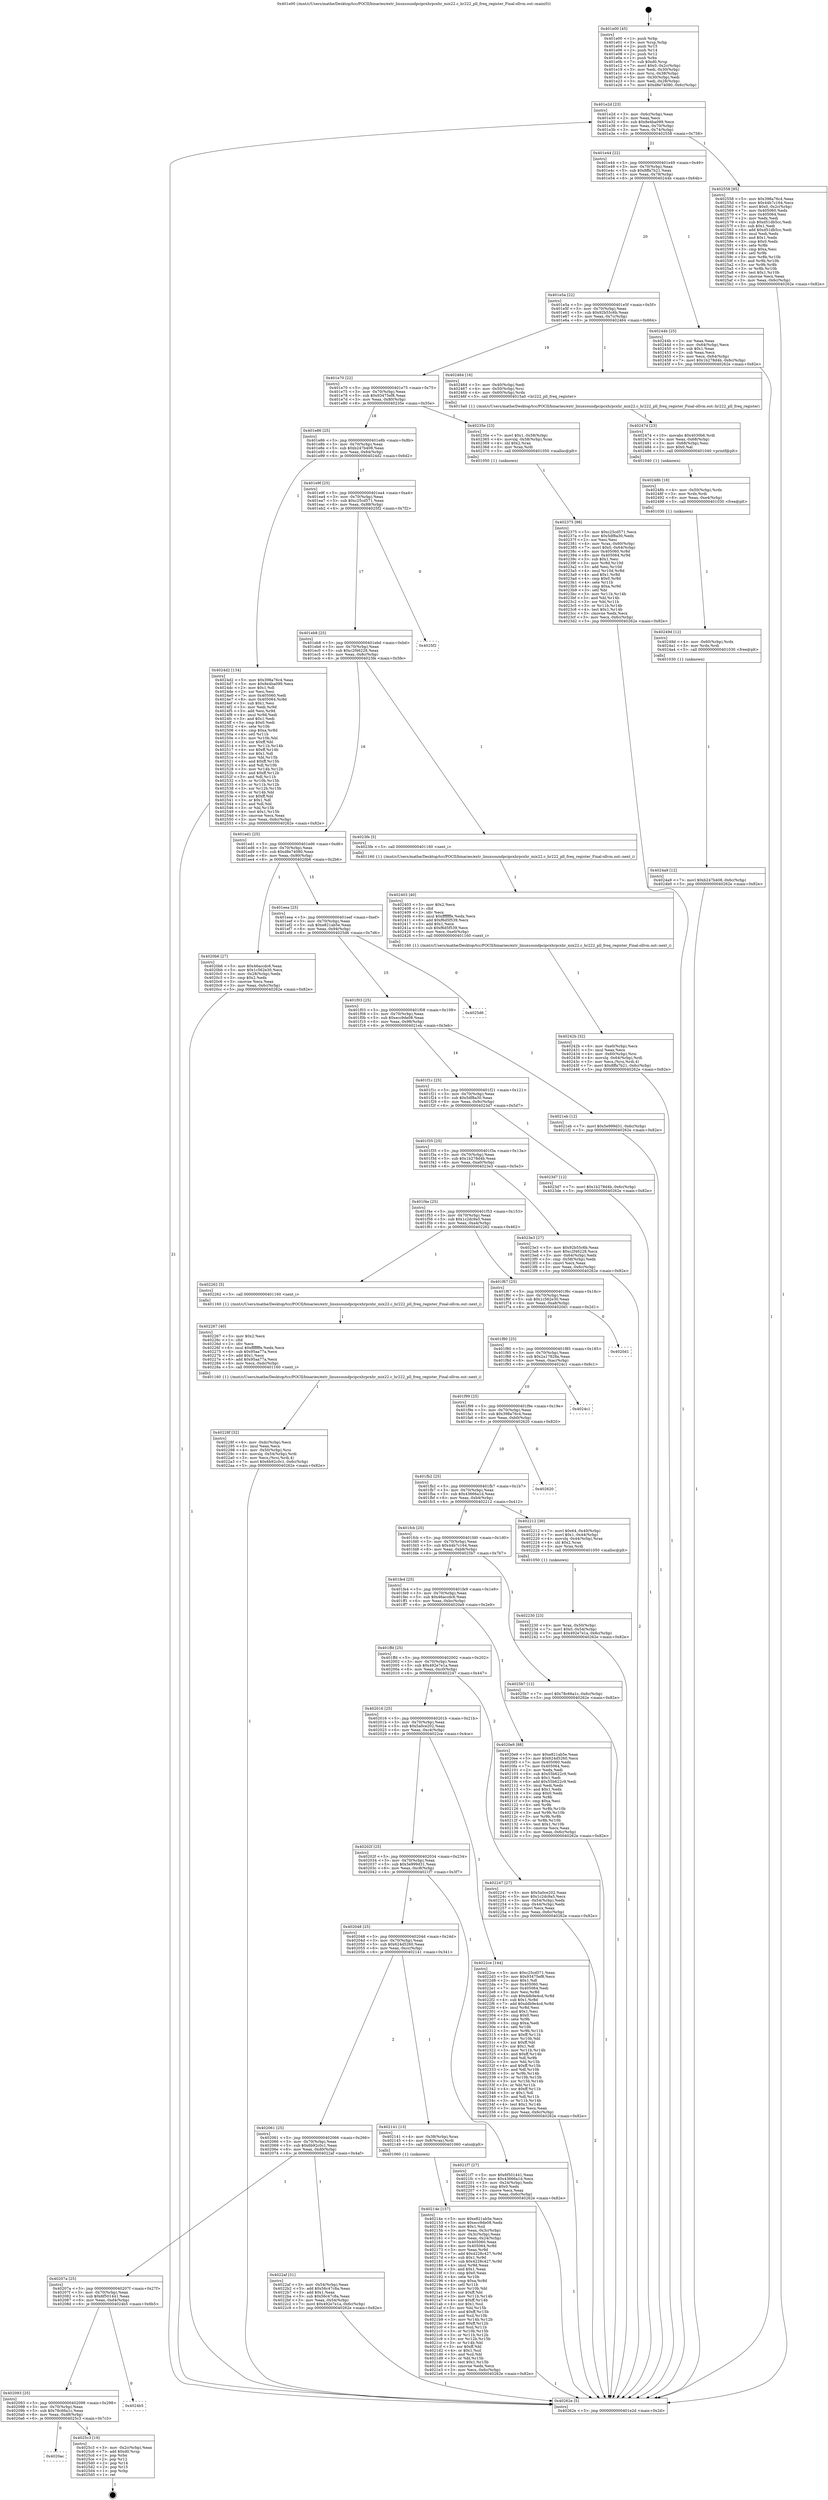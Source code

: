 digraph "0x401e00" {
  label = "0x401e00 (/mnt/c/Users/mathe/Desktop/tcc/POCII/binaries/extr_linuxsoundpcipcxhrpcxhr_mix22.c_hr222_pll_freq_register_Final-ollvm.out::main(0))"
  labelloc = "t"
  node[shape=record]

  Entry [label="",width=0.3,height=0.3,shape=circle,fillcolor=black,style=filled]
  "0x401e2d" [label="{
     0x401e2d [23]\l
     | [instrs]\l
     &nbsp;&nbsp;0x401e2d \<+3\>: mov -0x6c(%rbp),%eax\l
     &nbsp;&nbsp;0x401e30 \<+2\>: mov %eax,%ecx\l
     &nbsp;&nbsp;0x401e32 \<+6\>: sub $0x8e4ba099,%ecx\l
     &nbsp;&nbsp;0x401e38 \<+3\>: mov %eax,-0x70(%rbp)\l
     &nbsp;&nbsp;0x401e3b \<+3\>: mov %ecx,-0x74(%rbp)\l
     &nbsp;&nbsp;0x401e3e \<+6\>: je 0000000000402558 \<main+0x758\>\l
  }"]
  "0x402558" [label="{
     0x402558 [95]\l
     | [instrs]\l
     &nbsp;&nbsp;0x402558 \<+5\>: mov $0x398a76c4,%eax\l
     &nbsp;&nbsp;0x40255d \<+5\>: mov $0x44b7c164,%ecx\l
     &nbsp;&nbsp;0x402562 \<+7\>: movl $0x0,-0x2c(%rbp)\l
     &nbsp;&nbsp;0x402569 \<+7\>: mov 0x405060,%edx\l
     &nbsp;&nbsp;0x402570 \<+7\>: mov 0x405064,%esi\l
     &nbsp;&nbsp;0x402577 \<+2\>: mov %edx,%edi\l
     &nbsp;&nbsp;0x402579 \<+6\>: sub $0xd51db5cc,%edi\l
     &nbsp;&nbsp;0x40257f \<+3\>: sub $0x1,%edi\l
     &nbsp;&nbsp;0x402582 \<+6\>: add $0xd51db5cc,%edi\l
     &nbsp;&nbsp;0x402588 \<+3\>: imul %edi,%edx\l
     &nbsp;&nbsp;0x40258b \<+3\>: and $0x1,%edx\l
     &nbsp;&nbsp;0x40258e \<+3\>: cmp $0x0,%edx\l
     &nbsp;&nbsp;0x402591 \<+4\>: sete %r8b\l
     &nbsp;&nbsp;0x402595 \<+3\>: cmp $0xa,%esi\l
     &nbsp;&nbsp;0x402598 \<+4\>: setl %r9b\l
     &nbsp;&nbsp;0x40259c \<+3\>: mov %r8b,%r10b\l
     &nbsp;&nbsp;0x40259f \<+3\>: and %r9b,%r10b\l
     &nbsp;&nbsp;0x4025a2 \<+3\>: xor %r9b,%r8b\l
     &nbsp;&nbsp;0x4025a5 \<+3\>: or %r8b,%r10b\l
     &nbsp;&nbsp;0x4025a8 \<+4\>: test $0x1,%r10b\l
     &nbsp;&nbsp;0x4025ac \<+3\>: cmovne %ecx,%eax\l
     &nbsp;&nbsp;0x4025af \<+3\>: mov %eax,-0x6c(%rbp)\l
     &nbsp;&nbsp;0x4025b2 \<+5\>: jmp 000000000040262e \<main+0x82e\>\l
  }"]
  "0x401e44" [label="{
     0x401e44 [22]\l
     | [instrs]\l
     &nbsp;&nbsp;0x401e44 \<+5\>: jmp 0000000000401e49 \<main+0x49\>\l
     &nbsp;&nbsp;0x401e49 \<+3\>: mov -0x70(%rbp),%eax\l
     &nbsp;&nbsp;0x401e4c \<+5\>: sub $0x8ffa7b21,%eax\l
     &nbsp;&nbsp;0x401e51 \<+3\>: mov %eax,-0x78(%rbp)\l
     &nbsp;&nbsp;0x401e54 \<+6\>: je 000000000040244b \<main+0x64b\>\l
  }"]
  Exit [label="",width=0.3,height=0.3,shape=circle,fillcolor=black,style=filled,peripheries=2]
  "0x40244b" [label="{
     0x40244b [25]\l
     | [instrs]\l
     &nbsp;&nbsp;0x40244b \<+2\>: xor %eax,%eax\l
     &nbsp;&nbsp;0x40244d \<+3\>: mov -0x64(%rbp),%ecx\l
     &nbsp;&nbsp;0x402450 \<+3\>: sub $0x1,%eax\l
     &nbsp;&nbsp;0x402453 \<+2\>: sub %eax,%ecx\l
     &nbsp;&nbsp;0x402455 \<+3\>: mov %ecx,-0x64(%rbp)\l
     &nbsp;&nbsp;0x402458 \<+7\>: movl $0x1b278d4b,-0x6c(%rbp)\l
     &nbsp;&nbsp;0x40245f \<+5\>: jmp 000000000040262e \<main+0x82e\>\l
  }"]
  "0x401e5a" [label="{
     0x401e5a [22]\l
     | [instrs]\l
     &nbsp;&nbsp;0x401e5a \<+5\>: jmp 0000000000401e5f \<main+0x5f\>\l
     &nbsp;&nbsp;0x401e5f \<+3\>: mov -0x70(%rbp),%eax\l
     &nbsp;&nbsp;0x401e62 \<+5\>: sub $0x92b55c6b,%eax\l
     &nbsp;&nbsp;0x401e67 \<+3\>: mov %eax,-0x7c(%rbp)\l
     &nbsp;&nbsp;0x401e6a \<+6\>: je 0000000000402464 \<main+0x664\>\l
  }"]
  "0x4020ac" [label="{
     0x4020ac\l
  }", style=dashed]
  "0x402464" [label="{
     0x402464 [16]\l
     | [instrs]\l
     &nbsp;&nbsp;0x402464 \<+3\>: mov -0x40(%rbp),%edi\l
     &nbsp;&nbsp;0x402467 \<+4\>: mov -0x50(%rbp),%rsi\l
     &nbsp;&nbsp;0x40246b \<+4\>: mov -0x60(%rbp),%rdx\l
     &nbsp;&nbsp;0x40246f \<+5\>: call 00000000004015a0 \<hr222_pll_freq_register\>\l
     | [calls]\l
     &nbsp;&nbsp;0x4015a0 \{1\} (/mnt/c/Users/mathe/Desktop/tcc/POCII/binaries/extr_linuxsoundpcipcxhrpcxhr_mix22.c_hr222_pll_freq_register_Final-ollvm.out::hr222_pll_freq_register)\l
  }"]
  "0x401e70" [label="{
     0x401e70 [22]\l
     | [instrs]\l
     &nbsp;&nbsp;0x401e70 \<+5\>: jmp 0000000000401e75 \<main+0x75\>\l
     &nbsp;&nbsp;0x401e75 \<+3\>: mov -0x70(%rbp),%eax\l
     &nbsp;&nbsp;0x401e78 \<+5\>: sub $0x93475ef8,%eax\l
     &nbsp;&nbsp;0x401e7d \<+3\>: mov %eax,-0x80(%rbp)\l
     &nbsp;&nbsp;0x401e80 \<+6\>: je 000000000040235e \<main+0x55e\>\l
  }"]
  "0x4025c3" [label="{
     0x4025c3 [19]\l
     | [instrs]\l
     &nbsp;&nbsp;0x4025c3 \<+3\>: mov -0x2c(%rbp),%eax\l
     &nbsp;&nbsp;0x4025c6 \<+7\>: add $0xd0,%rsp\l
     &nbsp;&nbsp;0x4025cd \<+1\>: pop %rbx\l
     &nbsp;&nbsp;0x4025ce \<+2\>: pop %r12\l
     &nbsp;&nbsp;0x4025d0 \<+2\>: pop %r14\l
     &nbsp;&nbsp;0x4025d2 \<+2\>: pop %r15\l
     &nbsp;&nbsp;0x4025d4 \<+1\>: pop %rbp\l
     &nbsp;&nbsp;0x4025d5 \<+1\>: ret\l
  }"]
  "0x40235e" [label="{
     0x40235e [23]\l
     | [instrs]\l
     &nbsp;&nbsp;0x40235e \<+7\>: movl $0x1,-0x58(%rbp)\l
     &nbsp;&nbsp;0x402365 \<+4\>: movslq -0x58(%rbp),%rax\l
     &nbsp;&nbsp;0x402369 \<+4\>: shl $0x2,%rax\l
     &nbsp;&nbsp;0x40236d \<+3\>: mov %rax,%rdi\l
     &nbsp;&nbsp;0x402370 \<+5\>: call 0000000000401050 \<malloc@plt\>\l
     | [calls]\l
     &nbsp;&nbsp;0x401050 \{1\} (unknown)\l
  }"]
  "0x401e86" [label="{
     0x401e86 [25]\l
     | [instrs]\l
     &nbsp;&nbsp;0x401e86 \<+5\>: jmp 0000000000401e8b \<main+0x8b\>\l
     &nbsp;&nbsp;0x401e8b \<+3\>: mov -0x70(%rbp),%eax\l
     &nbsp;&nbsp;0x401e8e \<+5\>: sub $0xb247b408,%eax\l
     &nbsp;&nbsp;0x401e93 \<+6\>: mov %eax,-0x84(%rbp)\l
     &nbsp;&nbsp;0x401e99 \<+6\>: je 00000000004024d2 \<main+0x6d2\>\l
  }"]
  "0x402093" [label="{
     0x402093 [25]\l
     | [instrs]\l
     &nbsp;&nbsp;0x402093 \<+5\>: jmp 0000000000402098 \<main+0x298\>\l
     &nbsp;&nbsp;0x402098 \<+3\>: mov -0x70(%rbp),%eax\l
     &nbsp;&nbsp;0x40209b \<+5\>: sub $0x78c66a1c,%eax\l
     &nbsp;&nbsp;0x4020a0 \<+6\>: mov %eax,-0xd8(%rbp)\l
     &nbsp;&nbsp;0x4020a6 \<+6\>: je 00000000004025c3 \<main+0x7c3\>\l
  }"]
  "0x4024d2" [label="{
     0x4024d2 [134]\l
     | [instrs]\l
     &nbsp;&nbsp;0x4024d2 \<+5\>: mov $0x398a76c4,%eax\l
     &nbsp;&nbsp;0x4024d7 \<+5\>: mov $0x8e4ba099,%ecx\l
     &nbsp;&nbsp;0x4024dc \<+2\>: mov $0x1,%dl\l
     &nbsp;&nbsp;0x4024de \<+2\>: xor %esi,%esi\l
     &nbsp;&nbsp;0x4024e0 \<+7\>: mov 0x405060,%edi\l
     &nbsp;&nbsp;0x4024e7 \<+8\>: mov 0x405064,%r8d\l
     &nbsp;&nbsp;0x4024ef \<+3\>: sub $0x1,%esi\l
     &nbsp;&nbsp;0x4024f2 \<+3\>: mov %edi,%r9d\l
     &nbsp;&nbsp;0x4024f5 \<+3\>: add %esi,%r9d\l
     &nbsp;&nbsp;0x4024f8 \<+4\>: imul %r9d,%edi\l
     &nbsp;&nbsp;0x4024fc \<+3\>: and $0x1,%edi\l
     &nbsp;&nbsp;0x4024ff \<+3\>: cmp $0x0,%edi\l
     &nbsp;&nbsp;0x402502 \<+4\>: sete %r10b\l
     &nbsp;&nbsp;0x402506 \<+4\>: cmp $0xa,%r8d\l
     &nbsp;&nbsp;0x40250a \<+4\>: setl %r11b\l
     &nbsp;&nbsp;0x40250e \<+3\>: mov %r10b,%bl\l
     &nbsp;&nbsp;0x402511 \<+3\>: xor $0xff,%bl\l
     &nbsp;&nbsp;0x402514 \<+3\>: mov %r11b,%r14b\l
     &nbsp;&nbsp;0x402517 \<+4\>: xor $0xff,%r14b\l
     &nbsp;&nbsp;0x40251b \<+3\>: xor $0x1,%dl\l
     &nbsp;&nbsp;0x40251e \<+3\>: mov %bl,%r15b\l
     &nbsp;&nbsp;0x402521 \<+4\>: and $0xff,%r15b\l
     &nbsp;&nbsp;0x402525 \<+3\>: and %dl,%r10b\l
     &nbsp;&nbsp;0x402528 \<+3\>: mov %r14b,%r12b\l
     &nbsp;&nbsp;0x40252b \<+4\>: and $0xff,%r12b\l
     &nbsp;&nbsp;0x40252f \<+3\>: and %dl,%r11b\l
     &nbsp;&nbsp;0x402532 \<+3\>: or %r10b,%r15b\l
     &nbsp;&nbsp;0x402535 \<+3\>: or %r11b,%r12b\l
     &nbsp;&nbsp;0x402538 \<+3\>: xor %r12b,%r15b\l
     &nbsp;&nbsp;0x40253b \<+3\>: or %r14b,%bl\l
     &nbsp;&nbsp;0x40253e \<+3\>: xor $0xff,%bl\l
     &nbsp;&nbsp;0x402541 \<+3\>: or $0x1,%dl\l
     &nbsp;&nbsp;0x402544 \<+2\>: and %dl,%bl\l
     &nbsp;&nbsp;0x402546 \<+3\>: or %bl,%r15b\l
     &nbsp;&nbsp;0x402549 \<+4\>: test $0x1,%r15b\l
     &nbsp;&nbsp;0x40254d \<+3\>: cmovne %ecx,%eax\l
     &nbsp;&nbsp;0x402550 \<+3\>: mov %eax,-0x6c(%rbp)\l
     &nbsp;&nbsp;0x402553 \<+5\>: jmp 000000000040262e \<main+0x82e\>\l
  }"]
  "0x401e9f" [label="{
     0x401e9f [25]\l
     | [instrs]\l
     &nbsp;&nbsp;0x401e9f \<+5\>: jmp 0000000000401ea4 \<main+0xa4\>\l
     &nbsp;&nbsp;0x401ea4 \<+3\>: mov -0x70(%rbp),%eax\l
     &nbsp;&nbsp;0x401ea7 \<+5\>: sub $0xc25cd571,%eax\l
     &nbsp;&nbsp;0x401eac \<+6\>: mov %eax,-0x88(%rbp)\l
     &nbsp;&nbsp;0x401eb2 \<+6\>: je 00000000004025f2 \<main+0x7f2\>\l
  }"]
  "0x4024b5" [label="{
     0x4024b5\l
  }", style=dashed]
  "0x4025f2" [label="{
     0x4025f2\l
  }", style=dashed]
  "0x401eb8" [label="{
     0x401eb8 [25]\l
     | [instrs]\l
     &nbsp;&nbsp;0x401eb8 \<+5\>: jmp 0000000000401ebd \<main+0xbd\>\l
     &nbsp;&nbsp;0x401ebd \<+3\>: mov -0x70(%rbp),%eax\l
     &nbsp;&nbsp;0x401ec0 \<+5\>: sub $0xc2f46228,%eax\l
     &nbsp;&nbsp;0x401ec5 \<+6\>: mov %eax,-0x8c(%rbp)\l
     &nbsp;&nbsp;0x401ecb \<+6\>: je 00000000004023fe \<main+0x5fe\>\l
  }"]
  "0x4024a9" [label="{
     0x4024a9 [12]\l
     | [instrs]\l
     &nbsp;&nbsp;0x4024a9 \<+7\>: movl $0xb247b408,-0x6c(%rbp)\l
     &nbsp;&nbsp;0x4024b0 \<+5\>: jmp 000000000040262e \<main+0x82e\>\l
  }"]
  "0x4023fe" [label="{
     0x4023fe [5]\l
     | [instrs]\l
     &nbsp;&nbsp;0x4023fe \<+5\>: call 0000000000401160 \<next_i\>\l
     | [calls]\l
     &nbsp;&nbsp;0x401160 \{1\} (/mnt/c/Users/mathe/Desktop/tcc/POCII/binaries/extr_linuxsoundpcipcxhrpcxhr_mix22.c_hr222_pll_freq_register_Final-ollvm.out::next_i)\l
  }"]
  "0x401ed1" [label="{
     0x401ed1 [25]\l
     | [instrs]\l
     &nbsp;&nbsp;0x401ed1 \<+5\>: jmp 0000000000401ed6 \<main+0xd6\>\l
     &nbsp;&nbsp;0x401ed6 \<+3\>: mov -0x70(%rbp),%eax\l
     &nbsp;&nbsp;0x401ed9 \<+5\>: sub $0xd8e74080,%eax\l
     &nbsp;&nbsp;0x401ede \<+6\>: mov %eax,-0x90(%rbp)\l
     &nbsp;&nbsp;0x401ee4 \<+6\>: je 00000000004020b6 \<main+0x2b6\>\l
  }"]
  "0x40249d" [label="{
     0x40249d [12]\l
     | [instrs]\l
     &nbsp;&nbsp;0x40249d \<+4\>: mov -0x60(%rbp),%rdx\l
     &nbsp;&nbsp;0x4024a1 \<+3\>: mov %rdx,%rdi\l
     &nbsp;&nbsp;0x4024a4 \<+5\>: call 0000000000401030 \<free@plt\>\l
     | [calls]\l
     &nbsp;&nbsp;0x401030 \{1\} (unknown)\l
  }"]
  "0x4020b6" [label="{
     0x4020b6 [27]\l
     | [instrs]\l
     &nbsp;&nbsp;0x4020b6 \<+5\>: mov $0x46accdc6,%eax\l
     &nbsp;&nbsp;0x4020bb \<+5\>: mov $0x1c562e30,%ecx\l
     &nbsp;&nbsp;0x4020c0 \<+3\>: mov -0x28(%rbp),%edx\l
     &nbsp;&nbsp;0x4020c3 \<+3\>: cmp $0x2,%edx\l
     &nbsp;&nbsp;0x4020c6 \<+3\>: cmovne %ecx,%eax\l
     &nbsp;&nbsp;0x4020c9 \<+3\>: mov %eax,-0x6c(%rbp)\l
     &nbsp;&nbsp;0x4020cc \<+5\>: jmp 000000000040262e \<main+0x82e\>\l
  }"]
  "0x401eea" [label="{
     0x401eea [25]\l
     | [instrs]\l
     &nbsp;&nbsp;0x401eea \<+5\>: jmp 0000000000401eef \<main+0xef\>\l
     &nbsp;&nbsp;0x401eef \<+3\>: mov -0x70(%rbp),%eax\l
     &nbsp;&nbsp;0x401ef2 \<+5\>: sub $0xe821ab5e,%eax\l
     &nbsp;&nbsp;0x401ef7 \<+6\>: mov %eax,-0x94(%rbp)\l
     &nbsp;&nbsp;0x401efd \<+6\>: je 00000000004025d6 \<main+0x7d6\>\l
  }"]
  "0x40262e" [label="{
     0x40262e [5]\l
     | [instrs]\l
     &nbsp;&nbsp;0x40262e \<+5\>: jmp 0000000000401e2d \<main+0x2d\>\l
  }"]
  "0x401e00" [label="{
     0x401e00 [45]\l
     | [instrs]\l
     &nbsp;&nbsp;0x401e00 \<+1\>: push %rbp\l
     &nbsp;&nbsp;0x401e01 \<+3\>: mov %rsp,%rbp\l
     &nbsp;&nbsp;0x401e04 \<+2\>: push %r15\l
     &nbsp;&nbsp;0x401e06 \<+2\>: push %r14\l
     &nbsp;&nbsp;0x401e08 \<+2\>: push %r12\l
     &nbsp;&nbsp;0x401e0a \<+1\>: push %rbx\l
     &nbsp;&nbsp;0x401e0b \<+7\>: sub $0xd0,%rsp\l
     &nbsp;&nbsp;0x401e12 \<+7\>: movl $0x0,-0x2c(%rbp)\l
     &nbsp;&nbsp;0x401e19 \<+3\>: mov %edi,-0x30(%rbp)\l
     &nbsp;&nbsp;0x401e1c \<+4\>: mov %rsi,-0x38(%rbp)\l
     &nbsp;&nbsp;0x401e20 \<+3\>: mov -0x30(%rbp),%edi\l
     &nbsp;&nbsp;0x401e23 \<+3\>: mov %edi,-0x28(%rbp)\l
     &nbsp;&nbsp;0x401e26 \<+7\>: movl $0xd8e74080,-0x6c(%rbp)\l
  }"]
  "0x40248b" [label="{
     0x40248b [18]\l
     | [instrs]\l
     &nbsp;&nbsp;0x40248b \<+4\>: mov -0x50(%rbp),%rdx\l
     &nbsp;&nbsp;0x40248f \<+3\>: mov %rdx,%rdi\l
     &nbsp;&nbsp;0x402492 \<+6\>: mov %eax,-0xe4(%rbp)\l
     &nbsp;&nbsp;0x402498 \<+5\>: call 0000000000401030 \<free@plt\>\l
     | [calls]\l
     &nbsp;&nbsp;0x401030 \{1\} (unknown)\l
  }"]
  "0x4025d6" [label="{
     0x4025d6\l
  }", style=dashed]
  "0x401f03" [label="{
     0x401f03 [25]\l
     | [instrs]\l
     &nbsp;&nbsp;0x401f03 \<+5\>: jmp 0000000000401f08 \<main+0x108\>\l
     &nbsp;&nbsp;0x401f08 \<+3\>: mov -0x70(%rbp),%eax\l
     &nbsp;&nbsp;0x401f0b \<+5\>: sub $0xecc9de08,%eax\l
     &nbsp;&nbsp;0x401f10 \<+6\>: mov %eax,-0x98(%rbp)\l
     &nbsp;&nbsp;0x401f16 \<+6\>: je 00000000004021eb \<main+0x3eb\>\l
  }"]
  "0x402474" [label="{
     0x402474 [23]\l
     | [instrs]\l
     &nbsp;&nbsp;0x402474 \<+10\>: movabs $0x4030b6,%rdi\l
     &nbsp;&nbsp;0x40247e \<+3\>: mov %eax,-0x68(%rbp)\l
     &nbsp;&nbsp;0x402481 \<+3\>: mov -0x68(%rbp),%esi\l
     &nbsp;&nbsp;0x402484 \<+2\>: mov $0x0,%al\l
     &nbsp;&nbsp;0x402486 \<+5\>: call 0000000000401040 \<printf@plt\>\l
     | [calls]\l
     &nbsp;&nbsp;0x401040 \{1\} (unknown)\l
  }"]
  "0x4021eb" [label="{
     0x4021eb [12]\l
     | [instrs]\l
     &nbsp;&nbsp;0x4021eb \<+7\>: movl $0x5e999d31,-0x6c(%rbp)\l
     &nbsp;&nbsp;0x4021f2 \<+5\>: jmp 000000000040262e \<main+0x82e\>\l
  }"]
  "0x401f1c" [label="{
     0x401f1c [25]\l
     | [instrs]\l
     &nbsp;&nbsp;0x401f1c \<+5\>: jmp 0000000000401f21 \<main+0x121\>\l
     &nbsp;&nbsp;0x401f21 \<+3\>: mov -0x70(%rbp),%eax\l
     &nbsp;&nbsp;0x401f24 \<+5\>: sub $0x5df8a30,%eax\l
     &nbsp;&nbsp;0x401f29 \<+6\>: mov %eax,-0x9c(%rbp)\l
     &nbsp;&nbsp;0x401f2f \<+6\>: je 00000000004023d7 \<main+0x5d7\>\l
  }"]
  "0x40242b" [label="{
     0x40242b [32]\l
     | [instrs]\l
     &nbsp;&nbsp;0x40242b \<+6\>: mov -0xe0(%rbp),%ecx\l
     &nbsp;&nbsp;0x402431 \<+3\>: imul %eax,%ecx\l
     &nbsp;&nbsp;0x402434 \<+4\>: mov -0x60(%rbp),%rsi\l
     &nbsp;&nbsp;0x402438 \<+4\>: movslq -0x64(%rbp),%rdi\l
     &nbsp;&nbsp;0x40243c \<+3\>: mov %ecx,(%rsi,%rdi,4)\l
     &nbsp;&nbsp;0x40243f \<+7\>: movl $0x8ffa7b21,-0x6c(%rbp)\l
     &nbsp;&nbsp;0x402446 \<+5\>: jmp 000000000040262e \<main+0x82e\>\l
  }"]
  "0x4023d7" [label="{
     0x4023d7 [12]\l
     | [instrs]\l
     &nbsp;&nbsp;0x4023d7 \<+7\>: movl $0x1b278d4b,-0x6c(%rbp)\l
     &nbsp;&nbsp;0x4023de \<+5\>: jmp 000000000040262e \<main+0x82e\>\l
  }"]
  "0x401f35" [label="{
     0x401f35 [25]\l
     | [instrs]\l
     &nbsp;&nbsp;0x401f35 \<+5\>: jmp 0000000000401f3a \<main+0x13a\>\l
     &nbsp;&nbsp;0x401f3a \<+3\>: mov -0x70(%rbp),%eax\l
     &nbsp;&nbsp;0x401f3d \<+5\>: sub $0x1b278d4b,%eax\l
     &nbsp;&nbsp;0x401f42 \<+6\>: mov %eax,-0xa0(%rbp)\l
     &nbsp;&nbsp;0x401f48 \<+6\>: je 00000000004023e3 \<main+0x5e3\>\l
  }"]
  "0x402403" [label="{
     0x402403 [40]\l
     | [instrs]\l
     &nbsp;&nbsp;0x402403 \<+5\>: mov $0x2,%ecx\l
     &nbsp;&nbsp;0x402408 \<+1\>: cltd\l
     &nbsp;&nbsp;0x402409 \<+2\>: idiv %ecx\l
     &nbsp;&nbsp;0x40240b \<+6\>: imul $0xfffffffe,%edx,%ecx\l
     &nbsp;&nbsp;0x402411 \<+6\>: add $0xf6d5f539,%ecx\l
     &nbsp;&nbsp;0x402417 \<+3\>: add $0x1,%ecx\l
     &nbsp;&nbsp;0x40241a \<+6\>: sub $0xf6d5f539,%ecx\l
     &nbsp;&nbsp;0x402420 \<+6\>: mov %ecx,-0xe0(%rbp)\l
     &nbsp;&nbsp;0x402426 \<+5\>: call 0000000000401160 \<next_i\>\l
     | [calls]\l
     &nbsp;&nbsp;0x401160 \{1\} (/mnt/c/Users/mathe/Desktop/tcc/POCII/binaries/extr_linuxsoundpcipcxhrpcxhr_mix22.c_hr222_pll_freq_register_Final-ollvm.out::next_i)\l
  }"]
  "0x4023e3" [label="{
     0x4023e3 [27]\l
     | [instrs]\l
     &nbsp;&nbsp;0x4023e3 \<+5\>: mov $0x92b55c6b,%eax\l
     &nbsp;&nbsp;0x4023e8 \<+5\>: mov $0xc2f46228,%ecx\l
     &nbsp;&nbsp;0x4023ed \<+3\>: mov -0x64(%rbp),%edx\l
     &nbsp;&nbsp;0x4023f0 \<+3\>: cmp -0x58(%rbp),%edx\l
     &nbsp;&nbsp;0x4023f3 \<+3\>: cmovl %ecx,%eax\l
     &nbsp;&nbsp;0x4023f6 \<+3\>: mov %eax,-0x6c(%rbp)\l
     &nbsp;&nbsp;0x4023f9 \<+5\>: jmp 000000000040262e \<main+0x82e\>\l
  }"]
  "0x401f4e" [label="{
     0x401f4e [25]\l
     | [instrs]\l
     &nbsp;&nbsp;0x401f4e \<+5\>: jmp 0000000000401f53 \<main+0x153\>\l
     &nbsp;&nbsp;0x401f53 \<+3\>: mov -0x70(%rbp),%eax\l
     &nbsp;&nbsp;0x401f56 \<+5\>: sub $0x1c2dc9a5,%eax\l
     &nbsp;&nbsp;0x401f5b \<+6\>: mov %eax,-0xa4(%rbp)\l
     &nbsp;&nbsp;0x401f61 \<+6\>: je 0000000000402262 \<main+0x462\>\l
  }"]
  "0x402375" [label="{
     0x402375 [98]\l
     | [instrs]\l
     &nbsp;&nbsp;0x402375 \<+5\>: mov $0xc25cd571,%ecx\l
     &nbsp;&nbsp;0x40237a \<+5\>: mov $0x5df8a30,%edx\l
     &nbsp;&nbsp;0x40237f \<+2\>: xor %esi,%esi\l
     &nbsp;&nbsp;0x402381 \<+4\>: mov %rax,-0x60(%rbp)\l
     &nbsp;&nbsp;0x402385 \<+7\>: movl $0x0,-0x64(%rbp)\l
     &nbsp;&nbsp;0x40238c \<+8\>: mov 0x405060,%r8d\l
     &nbsp;&nbsp;0x402394 \<+8\>: mov 0x405064,%r9d\l
     &nbsp;&nbsp;0x40239c \<+3\>: sub $0x1,%esi\l
     &nbsp;&nbsp;0x40239f \<+3\>: mov %r8d,%r10d\l
     &nbsp;&nbsp;0x4023a2 \<+3\>: add %esi,%r10d\l
     &nbsp;&nbsp;0x4023a5 \<+4\>: imul %r10d,%r8d\l
     &nbsp;&nbsp;0x4023a9 \<+4\>: and $0x1,%r8d\l
     &nbsp;&nbsp;0x4023ad \<+4\>: cmp $0x0,%r8d\l
     &nbsp;&nbsp;0x4023b1 \<+4\>: sete %r11b\l
     &nbsp;&nbsp;0x4023b5 \<+4\>: cmp $0xa,%r9d\l
     &nbsp;&nbsp;0x4023b9 \<+3\>: setl %bl\l
     &nbsp;&nbsp;0x4023bc \<+3\>: mov %r11b,%r14b\l
     &nbsp;&nbsp;0x4023bf \<+3\>: and %bl,%r14b\l
     &nbsp;&nbsp;0x4023c2 \<+3\>: xor %bl,%r11b\l
     &nbsp;&nbsp;0x4023c5 \<+3\>: or %r11b,%r14b\l
     &nbsp;&nbsp;0x4023c8 \<+4\>: test $0x1,%r14b\l
     &nbsp;&nbsp;0x4023cc \<+3\>: cmovne %edx,%ecx\l
     &nbsp;&nbsp;0x4023cf \<+3\>: mov %ecx,-0x6c(%rbp)\l
     &nbsp;&nbsp;0x4023d2 \<+5\>: jmp 000000000040262e \<main+0x82e\>\l
  }"]
  "0x402262" [label="{
     0x402262 [5]\l
     | [instrs]\l
     &nbsp;&nbsp;0x402262 \<+5\>: call 0000000000401160 \<next_i\>\l
     | [calls]\l
     &nbsp;&nbsp;0x401160 \{1\} (/mnt/c/Users/mathe/Desktop/tcc/POCII/binaries/extr_linuxsoundpcipcxhrpcxhr_mix22.c_hr222_pll_freq_register_Final-ollvm.out::next_i)\l
  }"]
  "0x401f67" [label="{
     0x401f67 [25]\l
     | [instrs]\l
     &nbsp;&nbsp;0x401f67 \<+5\>: jmp 0000000000401f6c \<main+0x16c\>\l
     &nbsp;&nbsp;0x401f6c \<+3\>: mov -0x70(%rbp),%eax\l
     &nbsp;&nbsp;0x401f6f \<+5\>: sub $0x1c562e30,%eax\l
     &nbsp;&nbsp;0x401f74 \<+6\>: mov %eax,-0xa8(%rbp)\l
     &nbsp;&nbsp;0x401f7a \<+6\>: je 00000000004020d1 \<main+0x2d1\>\l
  }"]
  "0x40207a" [label="{
     0x40207a [25]\l
     | [instrs]\l
     &nbsp;&nbsp;0x40207a \<+5\>: jmp 000000000040207f \<main+0x27f\>\l
     &nbsp;&nbsp;0x40207f \<+3\>: mov -0x70(%rbp),%eax\l
     &nbsp;&nbsp;0x402082 \<+5\>: sub $0x6f501441,%eax\l
     &nbsp;&nbsp;0x402087 \<+6\>: mov %eax,-0xd4(%rbp)\l
     &nbsp;&nbsp;0x40208d \<+6\>: je 00000000004024b5 \<main+0x6b5\>\l
  }"]
  "0x4020d1" [label="{
     0x4020d1\l
  }", style=dashed]
  "0x401f80" [label="{
     0x401f80 [25]\l
     | [instrs]\l
     &nbsp;&nbsp;0x401f80 \<+5\>: jmp 0000000000401f85 \<main+0x185\>\l
     &nbsp;&nbsp;0x401f85 \<+3\>: mov -0x70(%rbp),%eax\l
     &nbsp;&nbsp;0x401f88 \<+5\>: sub $0x2a17828a,%eax\l
     &nbsp;&nbsp;0x401f8d \<+6\>: mov %eax,-0xac(%rbp)\l
     &nbsp;&nbsp;0x401f93 \<+6\>: je 00000000004024c1 \<main+0x6c1\>\l
  }"]
  "0x4022af" [label="{
     0x4022af [31]\l
     | [instrs]\l
     &nbsp;&nbsp;0x4022af \<+3\>: mov -0x54(%rbp),%eax\l
     &nbsp;&nbsp;0x4022b2 \<+5\>: add $0x56c47c8a,%eax\l
     &nbsp;&nbsp;0x4022b7 \<+3\>: add $0x1,%eax\l
     &nbsp;&nbsp;0x4022ba \<+5\>: sub $0x56c47c8a,%eax\l
     &nbsp;&nbsp;0x4022bf \<+3\>: mov %eax,-0x54(%rbp)\l
     &nbsp;&nbsp;0x4022c2 \<+7\>: movl $0x492e7e1a,-0x6c(%rbp)\l
     &nbsp;&nbsp;0x4022c9 \<+5\>: jmp 000000000040262e \<main+0x82e\>\l
  }"]
  "0x4024c1" [label="{
     0x4024c1\l
  }", style=dashed]
  "0x401f99" [label="{
     0x401f99 [25]\l
     | [instrs]\l
     &nbsp;&nbsp;0x401f99 \<+5\>: jmp 0000000000401f9e \<main+0x19e\>\l
     &nbsp;&nbsp;0x401f9e \<+3\>: mov -0x70(%rbp),%eax\l
     &nbsp;&nbsp;0x401fa1 \<+5\>: sub $0x398a76c4,%eax\l
     &nbsp;&nbsp;0x401fa6 \<+6\>: mov %eax,-0xb0(%rbp)\l
     &nbsp;&nbsp;0x401fac \<+6\>: je 0000000000402620 \<main+0x820\>\l
  }"]
  "0x40228f" [label="{
     0x40228f [32]\l
     | [instrs]\l
     &nbsp;&nbsp;0x40228f \<+6\>: mov -0xdc(%rbp),%ecx\l
     &nbsp;&nbsp;0x402295 \<+3\>: imul %eax,%ecx\l
     &nbsp;&nbsp;0x402298 \<+4\>: mov -0x50(%rbp),%rsi\l
     &nbsp;&nbsp;0x40229c \<+4\>: movslq -0x54(%rbp),%rdi\l
     &nbsp;&nbsp;0x4022a0 \<+3\>: mov %ecx,(%rsi,%rdi,4)\l
     &nbsp;&nbsp;0x4022a3 \<+7\>: movl $0x6b92c0c1,-0x6c(%rbp)\l
     &nbsp;&nbsp;0x4022aa \<+5\>: jmp 000000000040262e \<main+0x82e\>\l
  }"]
  "0x402620" [label="{
     0x402620\l
  }", style=dashed]
  "0x401fb2" [label="{
     0x401fb2 [25]\l
     | [instrs]\l
     &nbsp;&nbsp;0x401fb2 \<+5\>: jmp 0000000000401fb7 \<main+0x1b7\>\l
     &nbsp;&nbsp;0x401fb7 \<+3\>: mov -0x70(%rbp),%eax\l
     &nbsp;&nbsp;0x401fba \<+5\>: sub $0x43666a1d,%eax\l
     &nbsp;&nbsp;0x401fbf \<+6\>: mov %eax,-0xb4(%rbp)\l
     &nbsp;&nbsp;0x401fc5 \<+6\>: je 0000000000402212 \<main+0x412\>\l
  }"]
  "0x402267" [label="{
     0x402267 [40]\l
     | [instrs]\l
     &nbsp;&nbsp;0x402267 \<+5\>: mov $0x2,%ecx\l
     &nbsp;&nbsp;0x40226c \<+1\>: cltd\l
     &nbsp;&nbsp;0x40226d \<+2\>: idiv %ecx\l
     &nbsp;&nbsp;0x40226f \<+6\>: imul $0xfffffffe,%edx,%ecx\l
     &nbsp;&nbsp;0x402275 \<+6\>: sub $0x95aa77a,%ecx\l
     &nbsp;&nbsp;0x40227b \<+3\>: add $0x1,%ecx\l
     &nbsp;&nbsp;0x40227e \<+6\>: add $0x95aa77a,%ecx\l
     &nbsp;&nbsp;0x402284 \<+6\>: mov %ecx,-0xdc(%rbp)\l
     &nbsp;&nbsp;0x40228a \<+5\>: call 0000000000401160 \<next_i\>\l
     | [calls]\l
     &nbsp;&nbsp;0x401160 \{1\} (/mnt/c/Users/mathe/Desktop/tcc/POCII/binaries/extr_linuxsoundpcipcxhrpcxhr_mix22.c_hr222_pll_freq_register_Final-ollvm.out::next_i)\l
  }"]
  "0x402212" [label="{
     0x402212 [30]\l
     | [instrs]\l
     &nbsp;&nbsp;0x402212 \<+7\>: movl $0x64,-0x40(%rbp)\l
     &nbsp;&nbsp;0x402219 \<+7\>: movl $0x1,-0x44(%rbp)\l
     &nbsp;&nbsp;0x402220 \<+4\>: movslq -0x44(%rbp),%rax\l
     &nbsp;&nbsp;0x402224 \<+4\>: shl $0x2,%rax\l
     &nbsp;&nbsp;0x402228 \<+3\>: mov %rax,%rdi\l
     &nbsp;&nbsp;0x40222b \<+5\>: call 0000000000401050 \<malloc@plt\>\l
     | [calls]\l
     &nbsp;&nbsp;0x401050 \{1\} (unknown)\l
  }"]
  "0x401fcb" [label="{
     0x401fcb [25]\l
     | [instrs]\l
     &nbsp;&nbsp;0x401fcb \<+5\>: jmp 0000000000401fd0 \<main+0x1d0\>\l
     &nbsp;&nbsp;0x401fd0 \<+3\>: mov -0x70(%rbp),%eax\l
     &nbsp;&nbsp;0x401fd3 \<+5\>: sub $0x44b7c164,%eax\l
     &nbsp;&nbsp;0x401fd8 \<+6\>: mov %eax,-0xb8(%rbp)\l
     &nbsp;&nbsp;0x401fde \<+6\>: je 00000000004025b7 \<main+0x7b7\>\l
  }"]
  "0x402230" [label="{
     0x402230 [23]\l
     | [instrs]\l
     &nbsp;&nbsp;0x402230 \<+4\>: mov %rax,-0x50(%rbp)\l
     &nbsp;&nbsp;0x402234 \<+7\>: movl $0x0,-0x54(%rbp)\l
     &nbsp;&nbsp;0x40223b \<+7\>: movl $0x492e7e1a,-0x6c(%rbp)\l
     &nbsp;&nbsp;0x402242 \<+5\>: jmp 000000000040262e \<main+0x82e\>\l
  }"]
  "0x4025b7" [label="{
     0x4025b7 [12]\l
     | [instrs]\l
     &nbsp;&nbsp;0x4025b7 \<+7\>: movl $0x78c66a1c,-0x6c(%rbp)\l
     &nbsp;&nbsp;0x4025be \<+5\>: jmp 000000000040262e \<main+0x82e\>\l
  }"]
  "0x401fe4" [label="{
     0x401fe4 [25]\l
     | [instrs]\l
     &nbsp;&nbsp;0x401fe4 \<+5\>: jmp 0000000000401fe9 \<main+0x1e9\>\l
     &nbsp;&nbsp;0x401fe9 \<+3\>: mov -0x70(%rbp),%eax\l
     &nbsp;&nbsp;0x401fec \<+5\>: sub $0x46accdc6,%eax\l
     &nbsp;&nbsp;0x401ff1 \<+6\>: mov %eax,-0xbc(%rbp)\l
     &nbsp;&nbsp;0x401ff7 \<+6\>: je 00000000004020e9 \<main+0x2e9\>\l
  }"]
  "0x40214e" [label="{
     0x40214e [157]\l
     | [instrs]\l
     &nbsp;&nbsp;0x40214e \<+5\>: mov $0xe821ab5e,%ecx\l
     &nbsp;&nbsp;0x402153 \<+5\>: mov $0xecc9de08,%edx\l
     &nbsp;&nbsp;0x402158 \<+3\>: mov $0x1,%sil\l
     &nbsp;&nbsp;0x40215b \<+3\>: mov %eax,-0x3c(%rbp)\l
     &nbsp;&nbsp;0x40215e \<+3\>: mov -0x3c(%rbp),%eax\l
     &nbsp;&nbsp;0x402161 \<+3\>: mov %eax,-0x24(%rbp)\l
     &nbsp;&nbsp;0x402164 \<+7\>: mov 0x405060,%eax\l
     &nbsp;&nbsp;0x40216b \<+8\>: mov 0x405064,%r8d\l
     &nbsp;&nbsp;0x402173 \<+3\>: mov %eax,%r9d\l
     &nbsp;&nbsp;0x402176 \<+7\>: add $0x4228c427,%r9d\l
     &nbsp;&nbsp;0x40217d \<+4\>: sub $0x1,%r9d\l
     &nbsp;&nbsp;0x402181 \<+7\>: sub $0x4228c427,%r9d\l
     &nbsp;&nbsp;0x402188 \<+4\>: imul %r9d,%eax\l
     &nbsp;&nbsp;0x40218c \<+3\>: and $0x1,%eax\l
     &nbsp;&nbsp;0x40218f \<+3\>: cmp $0x0,%eax\l
     &nbsp;&nbsp;0x402192 \<+4\>: sete %r10b\l
     &nbsp;&nbsp;0x402196 \<+4\>: cmp $0xa,%r8d\l
     &nbsp;&nbsp;0x40219a \<+4\>: setl %r11b\l
     &nbsp;&nbsp;0x40219e \<+3\>: mov %r10b,%bl\l
     &nbsp;&nbsp;0x4021a1 \<+3\>: xor $0xff,%bl\l
     &nbsp;&nbsp;0x4021a4 \<+3\>: mov %r11b,%r14b\l
     &nbsp;&nbsp;0x4021a7 \<+4\>: xor $0xff,%r14b\l
     &nbsp;&nbsp;0x4021ab \<+4\>: xor $0x1,%sil\l
     &nbsp;&nbsp;0x4021af \<+3\>: mov %bl,%r15b\l
     &nbsp;&nbsp;0x4021b2 \<+4\>: and $0xff,%r15b\l
     &nbsp;&nbsp;0x4021b6 \<+3\>: and %sil,%r10b\l
     &nbsp;&nbsp;0x4021b9 \<+3\>: mov %r14b,%r12b\l
     &nbsp;&nbsp;0x4021bc \<+4\>: and $0xff,%r12b\l
     &nbsp;&nbsp;0x4021c0 \<+3\>: and %sil,%r11b\l
     &nbsp;&nbsp;0x4021c3 \<+3\>: or %r10b,%r15b\l
     &nbsp;&nbsp;0x4021c6 \<+3\>: or %r11b,%r12b\l
     &nbsp;&nbsp;0x4021c9 \<+3\>: xor %r12b,%r15b\l
     &nbsp;&nbsp;0x4021cc \<+3\>: or %r14b,%bl\l
     &nbsp;&nbsp;0x4021cf \<+3\>: xor $0xff,%bl\l
     &nbsp;&nbsp;0x4021d2 \<+4\>: or $0x1,%sil\l
     &nbsp;&nbsp;0x4021d6 \<+3\>: and %sil,%bl\l
     &nbsp;&nbsp;0x4021d9 \<+3\>: or %bl,%r15b\l
     &nbsp;&nbsp;0x4021dc \<+4\>: test $0x1,%r15b\l
     &nbsp;&nbsp;0x4021e0 \<+3\>: cmovne %edx,%ecx\l
     &nbsp;&nbsp;0x4021e3 \<+3\>: mov %ecx,-0x6c(%rbp)\l
     &nbsp;&nbsp;0x4021e6 \<+5\>: jmp 000000000040262e \<main+0x82e\>\l
  }"]
  "0x4020e9" [label="{
     0x4020e9 [88]\l
     | [instrs]\l
     &nbsp;&nbsp;0x4020e9 \<+5\>: mov $0xe821ab5e,%eax\l
     &nbsp;&nbsp;0x4020ee \<+5\>: mov $0x624d5260,%ecx\l
     &nbsp;&nbsp;0x4020f3 \<+7\>: mov 0x405060,%edx\l
     &nbsp;&nbsp;0x4020fa \<+7\>: mov 0x405064,%esi\l
     &nbsp;&nbsp;0x402101 \<+2\>: mov %edx,%edi\l
     &nbsp;&nbsp;0x402103 \<+6\>: sub $0x55b622c9,%edi\l
     &nbsp;&nbsp;0x402109 \<+3\>: sub $0x1,%edi\l
     &nbsp;&nbsp;0x40210c \<+6\>: add $0x55b622c9,%edi\l
     &nbsp;&nbsp;0x402112 \<+3\>: imul %edi,%edx\l
     &nbsp;&nbsp;0x402115 \<+3\>: and $0x1,%edx\l
     &nbsp;&nbsp;0x402118 \<+3\>: cmp $0x0,%edx\l
     &nbsp;&nbsp;0x40211b \<+4\>: sete %r8b\l
     &nbsp;&nbsp;0x40211f \<+3\>: cmp $0xa,%esi\l
     &nbsp;&nbsp;0x402122 \<+4\>: setl %r9b\l
     &nbsp;&nbsp;0x402126 \<+3\>: mov %r8b,%r10b\l
     &nbsp;&nbsp;0x402129 \<+3\>: and %r9b,%r10b\l
     &nbsp;&nbsp;0x40212c \<+3\>: xor %r9b,%r8b\l
     &nbsp;&nbsp;0x40212f \<+3\>: or %r8b,%r10b\l
     &nbsp;&nbsp;0x402132 \<+4\>: test $0x1,%r10b\l
     &nbsp;&nbsp;0x402136 \<+3\>: cmovne %ecx,%eax\l
     &nbsp;&nbsp;0x402139 \<+3\>: mov %eax,-0x6c(%rbp)\l
     &nbsp;&nbsp;0x40213c \<+5\>: jmp 000000000040262e \<main+0x82e\>\l
  }"]
  "0x401ffd" [label="{
     0x401ffd [25]\l
     | [instrs]\l
     &nbsp;&nbsp;0x401ffd \<+5\>: jmp 0000000000402002 \<main+0x202\>\l
     &nbsp;&nbsp;0x402002 \<+3\>: mov -0x70(%rbp),%eax\l
     &nbsp;&nbsp;0x402005 \<+5\>: sub $0x492e7e1a,%eax\l
     &nbsp;&nbsp;0x40200a \<+6\>: mov %eax,-0xc0(%rbp)\l
     &nbsp;&nbsp;0x402010 \<+6\>: je 0000000000402247 \<main+0x447\>\l
  }"]
  "0x402061" [label="{
     0x402061 [25]\l
     | [instrs]\l
     &nbsp;&nbsp;0x402061 \<+5\>: jmp 0000000000402066 \<main+0x266\>\l
     &nbsp;&nbsp;0x402066 \<+3\>: mov -0x70(%rbp),%eax\l
     &nbsp;&nbsp;0x402069 \<+5\>: sub $0x6b92c0c1,%eax\l
     &nbsp;&nbsp;0x40206e \<+6\>: mov %eax,-0xd0(%rbp)\l
     &nbsp;&nbsp;0x402074 \<+6\>: je 00000000004022af \<main+0x4af\>\l
  }"]
  "0x402247" [label="{
     0x402247 [27]\l
     | [instrs]\l
     &nbsp;&nbsp;0x402247 \<+5\>: mov $0x5a0ce202,%eax\l
     &nbsp;&nbsp;0x40224c \<+5\>: mov $0x1c2dc9a5,%ecx\l
     &nbsp;&nbsp;0x402251 \<+3\>: mov -0x54(%rbp),%edx\l
     &nbsp;&nbsp;0x402254 \<+3\>: cmp -0x44(%rbp),%edx\l
     &nbsp;&nbsp;0x402257 \<+3\>: cmovl %ecx,%eax\l
     &nbsp;&nbsp;0x40225a \<+3\>: mov %eax,-0x6c(%rbp)\l
     &nbsp;&nbsp;0x40225d \<+5\>: jmp 000000000040262e \<main+0x82e\>\l
  }"]
  "0x402016" [label="{
     0x402016 [25]\l
     | [instrs]\l
     &nbsp;&nbsp;0x402016 \<+5\>: jmp 000000000040201b \<main+0x21b\>\l
     &nbsp;&nbsp;0x40201b \<+3\>: mov -0x70(%rbp),%eax\l
     &nbsp;&nbsp;0x40201e \<+5\>: sub $0x5a0ce202,%eax\l
     &nbsp;&nbsp;0x402023 \<+6\>: mov %eax,-0xc4(%rbp)\l
     &nbsp;&nbsp;0x402029 \<+6\>: je 00000000004022ce \<main+0x4ce\>\l
  }"]
  "0x402141" [label="{
     0x402141 [13]\l
     | [instrs]\l
     &nbsp;&nbsp;0x402141 \<+4\>: mov -0x38(%rbp),%rax\l
     &nbsp;&nbsp;0x402145 \<+4\>: mov 0x8(%rax),%rdi\l
     &nbsp;&nbsp;0x402149 \<+5\>: call 0000000000401060 \<atoi@plt\>\l
     | [calls]\l
     &nbsp;&nbsp;0x401060 \{1\} (unknown)\l
  }"]
  "0x4022ce" [label="{
     0x4022ce [144]\l
     | [instrs]\l
     &nbsp;&nbsp;0x4022ce \<+5\>: mov $0xc25cd571,%eax\l
     &nbsp;&nbsp;0x4022d3 \<+5\>: mov $0x93475ef8,%ecx\l
     &nbsp;&nbsp;0x4022d8 \<+2\>: mov $0x1,%dl\l
     &nbsp;&nbsp;0x4022da \<+7\>: mov 0x405060,%esi\l
     &nbsp;&nbsp;0x4022e1 \<+7\>: mov 0x405064,%edi\l
     &nbsp;&nbsp;0x4022e8 \<+3\>: mov %esi,%r8d\l
     &nbsp;&nbsp;0x4022eb \<+7\>: sub $0xddb9e4cd,%r8d\l
     &nbsp;&nbsp;0x4022f2 \<+4\>: sub $0x1,%r8d\l
     &nbsp;&nbsp;0x4022f6 \<+7\>: add $0xddb9e4cd,%r8d\l
     &nbsp;&nbsp;0x4022fd \<+4\>: imul %r8d,%esi\l
     &nbsp;&nbsp;0x402301 \<+3\>: and $0x1,%esi\l
     &nbsp;&nbsp;0x402304 \<+3\>: cmp $0x0,%esi\l
     &nbsp;&nbsp;0x402307 \<+4\>: sete %r9b\l
     &nbsp;&nbsp;0x40230b \<+3\>: cmp $0xa,%edi\l
     &nbsp;&nbsp;0x40230e \<+4\>: setl %r10b\l
     &nbsp;&nbsp;0x402312 \<+3\>: mov %r9b,%r11b\l
     &nbsp;&nbsp;0x402315 \<+4\>: xor $0xff,%r11b\l
     &nbsp;&nbsp;0x402319 \<+3\>: mov %r10b,%bl\l
     &nbsp;&nbsp;0x40231c \<+3\>: xor $0xff,%bl\l
     &nbsp;&nbsp;0x40231f \<+3\>: xor $0x1,%dl\l
     &nbsp;&nbsp;0x402322 \<+3\>: mov %r11b,%r14b\l
     &nbsp;&nbsp;0x402325 \<+4\>: and $0xff,%r14b\l
     &nbsp;&nbsp;0x402329 \<+3\>: and %dl,%r9b\l
     &nbsp;&nbsp;0x40232c \<+3\>: mov %bl,%r15b\l
     &nbsp;&nbsp;0x40232f \<+4\>: and $0xff,%r15b\l
     &nbsp;&nbsp;0x402333 \<+3\>: and %dl,%r10b\l
     &nbsp;&nbsp;0x402336 \<+3\>: or %r9b,%r14b\l
     &nbsp;&nbsp;0x402339 \<+3\>: or %r10b,%r15b\l
     &nbsp;&nbsp;0x40233c \<+3\>: xor %r15b,%r14b\l
     &nbsp;&nbsp;0x40233f \<+3\>: or %bl,%r11b\l
     &nbsp;&nbsp;0x402342 \<+4\>: xor $0xff,%r11b\l
     &nbsp;&nbsp;0x402346 \<+3\>: or $0x1,%dl\l
     &nbsp;&nbsp;0x402349 \<+3\>: and %dl,%r11b\l
     &nbsp;&nbsp;0x40234c \<+3\>: or %r11b,%r14b\l
     &nbsp;&nbsp;0x40234f \<+4\>: test $0x1,%r14b\l
     &nbsp;&nbsp;0x402353 \<+3\>: cmovne %ecx,%eax\l
     &nbsp;&nbsp;0x402356 \<+3\>: mov %eax,-0x6c(%rbp)\l
     &nbsp;&nbsp;0x402359 \<+5\>: jmp 000000000040262e \<main+0x82e\>\l
  }"]
  "0x40202f" [label="{
     0x40202f [25]\l
     | [instrs]\l
     &nbsp;&nbsp;0x40202f \<+5\>: jmp 0000000000402034 \<main+0x234\>\l
     &nbsp;&nbsp;0x402034 \<+3\>: mov -0x70(%rbp),%eax\l
     &nbsp;&nbsp;0x402037 \<+5\>: sub $0x5e999d31,%eax\l
     &nbsp;&nbsp;0x40203c \<+6\>: mov %eax,-0xc8(%rbp)\l
     &nbsp;&nbsp;0x402042 \<+6\>: je 00000000004021f7 \<main+0x3f7\>\l
  }"]
  "0x402048" [label="{
     0x402048 [25]\l
     | [instrs]\l
     &nbsp;&nbsp;0x402048 \<+5\>: jmp 000000000040204d \<main+0x24d\>\l
     &nbsp;&nbsp;0x40204d \<+3\>: mov -0x70(%rbp),%eax\l
     &nbsp;&nbsp;0x402050 \<+5\>: sub $0x624d5260,%eax\l
     &nbsp;&nbsp;0x402055 \<+6\>: mov %eax,-0xcc(%rbp)\l
     &nbsp;&nbsp;0x40205b \<+6\>: je 0000000000402141 \<main+0x341\>\l
  }"]
  "0x4021f7" [label="{
     0x4021f7 [27]\l
     | [instrs]\l
     &nbsp;&nbsp;0x4021f7 \<+5\>: mov $0x6f501441,%eax\l
     &nbsp;&nbsp;0x4021fc \<+5\>: mov $0x43666a1d,%ecx\l
     &nbsp;&nbsp;0x402201 \<+3\>: mov -0x24(%rbp),%edx\l
     &nbsp;&nbsp;0x402204 \<+3\>: cmp $0x0,%edx\l
     &nbsp;&nbsp;0x402207 \<+3\>: cmove %ecx,%eax\l
     &nbsp;&nbsp;0x40220a \<+3\>: mov %eax,-0x6c(%rbp)\l
     &nbsp;&nbsp;0x40220d \<+5\>: jmp 000000000040262e \<main+0x82e\>\l
  }"]
  Entry -> "0x401e00" [label=" 1"]
  "0x401e2d" -> "0x402558" [label=" 1"]
  "0x401e2d" -> "0x401e44" [label=" 21"]
  "0x4025c3" -> Exit [label=" 1"]
  "0x401e44" -> "0x40244b" [label=" 1"]
  "0x401e44" -> "0x401e5a" [label=" 20"]
  "0x402093" -> "0x4020ac" [label=" 0"]
  "0x401e5a" -> "0x402464" [label=" 1"]
  "0x401e5a" -> "0x401e70" [label=" 19"]
  "0x402093" -> "0x4025c3" [label=" 1"]
  "0x401e70" -> "0x40235e" [label=" 1"]
  "0x401e70" -> "0x401e86" [label=" 18"]
  "0x40207a" -> "0x402093" [label=" 1"]
  "0x401e86" -> "0x4024d2" [label=" 1"]
  "0x401e86" -> "0x401e9f" [label=" 17"]
  "0x40207a" -> "0x4024b5" [label=" 0"]
  "0x401e9f" -> "0x4025f2" [label=" 0"]
  "0x401e9f" -> "0x401eb8" [label=" 17"]
  "0x4025b7" -> "0x40262e" [label=" 1"]
  "0x401eb8" -> "0x4023fe" [label=" 1"]
  "0x401eb8" -> "0x401ed1" [label=" 16"]
  "0x402558" -> "0x40262e" [label=" 1"]
  "0x401ed1" -> "0x4020b6" [label=" 1"]
  "0x401ed1" -> "0x401eea" [label=" 15"]
  "0x4020b6" -> "0x40262e" [label=" 1"]
  "0x401e00" -> "0x401e2d" [label=" 1"]
  "0x40262e" -> "0x401e2d" [label=" 21"]
  "0x4024d2" -> "0x40262e" [label=" 1"]
  "0x401eea" -> "0x4025d6" [label=" 0"]
  "0x401eea" -> "0x401f03" [label=" 15"]
  "0x4024a9" -> "0x40262e" [label=" 1"]
  "0x401f03" -> "0x4021eb" [label=" 1"]
  "0x401f03" -> "0x401f1c" [label=" 14"]
  "0x40249d" -> "0x4024a9" [label=" 1"]
  "0x401f1c" -> "0x4023d7" [label=" 1"]
  "0x401f1c" -> "0x401f35" [label=" 13"]
  "0x40248b" -> "0x40249d" [label=" 1"]
  "0x401f35" -> "0x4023e3" [label=" 2"]
  "0x401f35" -> "0x401f4e" [label=" 11"]
  "0x402474" -> "0x40248b" [label=" 1"]
  "0x401f4e" -> "0x402262" [label=" 1"]
  "0x401f4e" -> "0x401f67" [label=" 10"]
  "0x402464" -> "0x402474" [label=" 1"]
  "0x401f67" -> "0x4020d1" [label=" 0"]
  "0x401f67" -> "0x401f80" [label=" 10"]
  "0x40244b" -> "0x40262e" [label=" 1"]
  "0x401f80" -> "0x4024c1" [label=" 0"]
  "0x401f80" -> "0x401f99" [label=" 10"]
  "0x40242b" -> "0x40262e" [label=" 1"]
  "0x401f99" -> "0x402620" [label=" 0"]
  "0x401f99" -> "0x401fb2" [label=" 10"]
  "0x4023fe" -> "0x402403" [label=" 1"]
  "0x401fb2" -> "0x402212" [label=" 1"]
  "0x401fb2" -> "0x401fcb" [label=" 9"]
  "0x4023e3" -> "0x40262e" [label=" 2"]
  "0x401fcb" -> "0x4025b7" [label=" 1"]
  "0x401fcb" -> "0x401fe4" [label=" 8"]
  "0x4023d7" -> "0x40262e" [label=" 1"]
  "0x401fe4" -> "0x4020e9" [label=" 1"]
  "0x401fe4" -> "0x401ffd" [label=" 7"]
  "0x4020e9" -> "0x40262e" [label=" 1"]
  "0x402375" -> "0x40262e" [label=" 1"]
  "0x401ffd" -> "0x402247" [label=" 2"]
  "0x401ffd" -> "0x402016" [label=" 5"]
  "0x40235e" -> "0x402375" [label=" 1"]
  "0x402016" -> "0x4022ce" [label=" 1"]
  "0x402016" -> "0x40202f" [label=" 4"]
  "0x4022ce" -> "0x40262e" [label=" 1"]
  "0x40202f" -> "0x4021f7" [label=" 1"]
  "0x40202f" -> "0x402048" [label=" 3"]
  "0x4022af" -> "0x40262e" [label=" 1"]
  "0x402048" -> "0x402141" [label=" 1"]
  "0x402048" -> "0x402061" [label=" 2"]
  "0x402141" -> "0x40214e" [label=" 1"]
  "0x40214e" -> "0x40262e" [label=" 1"]
  "0x4021eb" -> "0x40262e" [label=" 1"]
  "0x4021f7" -> "0x40262e" [label=" 1"]
  "0x402212" -> "0x402230" [label=" 1"]
  "0x402230" -> "0x40262e" [label=" 1"]
  "0x402247" -> "0x40262e" [label=" 2"]
  "0x402262" -> "0x402267" [label=" 1"]
  "0x402267" -> "0x40228f" [label=" 1"]
  "0x40228f" -> "0x40262e" [label=" 1"]
  "0x402403" -> "0x40242b" [label=" 1"]
  "0x402061" -> "0x4022af" [label=" 1"]
  "0x402061" -> "0x40207a" [label=" 1"]
}
